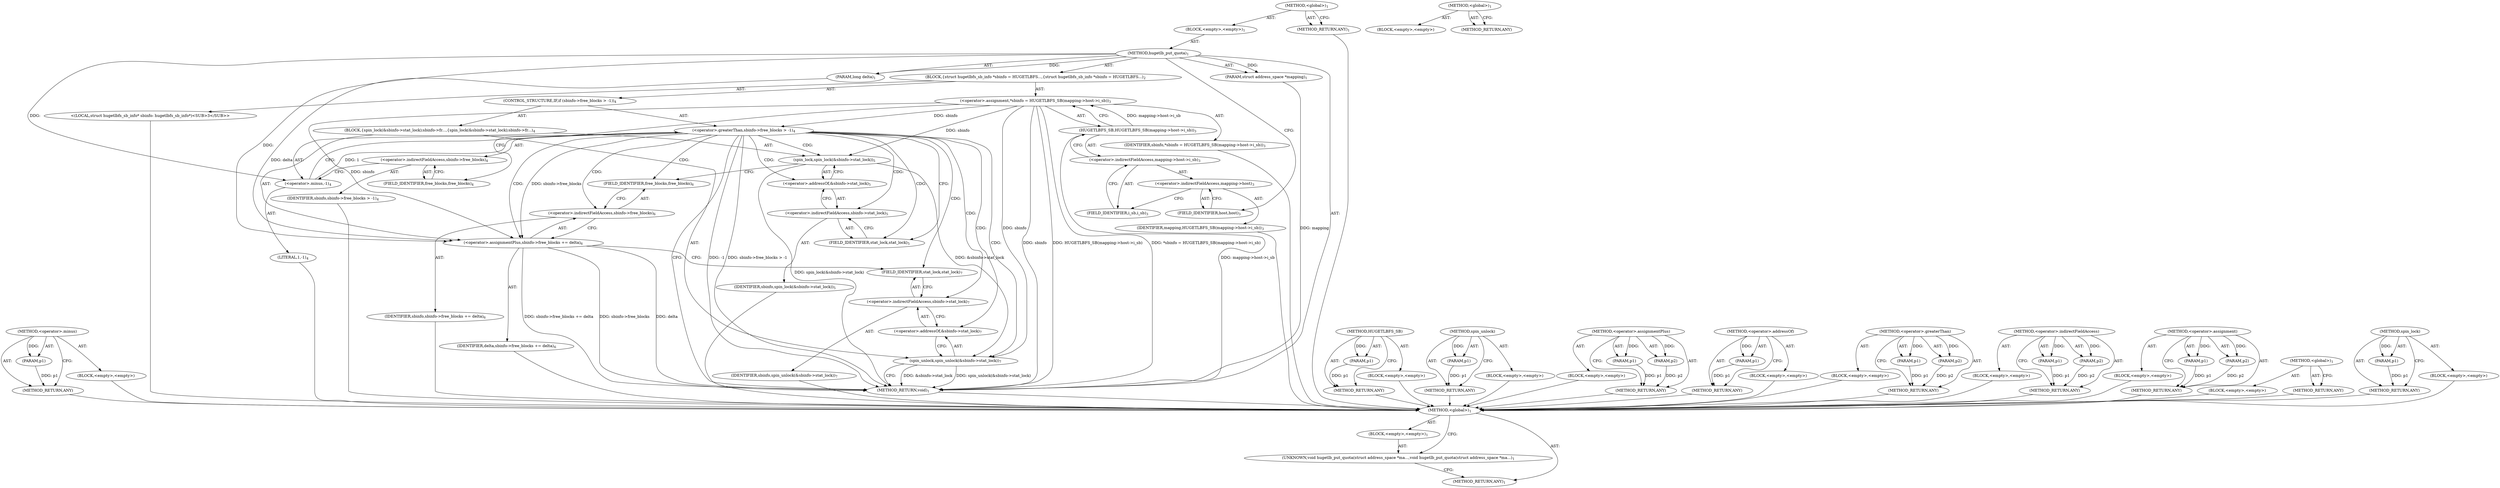 digraph "&lt;global&gt;" {
vulnerable_86 [label=<(METHOD,&lt;operator&gt;.minus)>];
vulnerable_87 [label=<(PARAM,p1)>];
vulnerable_88 [label=<(BLOCK,&lt;empty&gt;,&lt;empty&gt;)>];
vulnerable_89 [label=<(METHOD_RETURN,ANY)>];
vulnerable_6 [label=<(METHOD,&lt;global&gt;)<SUB>1</SUB>>];
vulnerable_7 [label=<(BLOCK,&lt;empty&gt;,&lt;empty&gt;)<SUB>1</SUB>>];
vulnerable_8 [label=<(METHOD,hugetlb_put_quota)<SUB>1</SUB>>];
vulnerable_9 [label=<(PARAM,struct address_space *mapping)<SUB>1</SUB>>];
vulnerable_10 [label=<(PARAM,long delta)<SUB>1</SUB>>];
vulnerable_11 [label=<(BLOCK,{
	struct hugetlbfs_sb_info *sbinfo = HUGETLBFS...,{
	struct hugetlbfs_sb_info *sbinfo = HUGETLBFS...)<SUB>2</SUB>>];
vulnerable_12 [label="<(LOCAL,struct hugetlbfs_sb_info* sbinfo: hugetlbfs_sb_info*)<SUB>3</SUB>>"];
vulnerable_13 [label=<(&lt;operator&gt;.assignment,*sbinfo = HUGETLBFS_SB(mapping-&gt;host-&gt;i_sb))<SUB>3</SUB>>];
vulnerable_14 [label=<(IDENTIFIER,sbinfo,*sbinfo = HUGETLBFS_SB(mapping-&gt;host-&gt;i_sb))<SUB>3</SUB>>];
vulnerable_15 [label=<(HUGETLBFS_SB,HUGETLBFS_SB(mapping-&gt;host-&gt;i_sb))<SUB>3</SUB>>];
vulnerable_16 [label=<(&lt;operator&gt;.indirectFieldAccess,mapping-&gt;host-&gt;i_sb)<SUB>3</SUB>>];
vulnerable_17 [label=<(&lt;operator&gt;.indirectFieldAccess,mapping-&gt;host)<SUB>3</SUB>>];
vulnerable_18 [label=<(IDENTIFIER,mapping,HUGETLBFS_SB(mapping-&gt;host-&gt;i_sb))<SUB>3</SUB>>];
vulnerable_19 [label=<(FIELD_IDENTIFIER,host,host)<SUB>3</SUB>>];
vulnerable_20 [label=<(FIELD_IDENTIFIER,i_sb,i_sb)<SUB>3</SUB>>];
vulnerable_21 [label=<(CONTROL_STRUCTURE,IF,if (sbinfo-&gt;free_blocks &gt; -1))<SUB>4</SUB>>];
vulnerable_22 [label=<(&lt;operator&gt;.greaterThan,sbinfo-&gt;free_blocks &gt; -1)<SUB>4</SUB>>];
vulnerable_23 [label=<(&lt;operator&gt;.indirectFieldAccess,sbinfo-&gt;free_blocks)<SUB>4</SUB>>];
vulnerable_24 [label=<(IDENTIFIER,sbinfo,sbinfo-&gt;free_blocks &gt; -1)<SUB>4</SUB>>];
vulnerable_25 [label=<(FIELD_IDENTIFIER,free_blocks,free_blocks)<SUB>4</SUB>>];
vulnerable_26 [label=<(&lt;operator&gt;.minus,-1)<SUB>4</SUB>>];
vulnerable_27 [label=<(LITERAL,1,-1)<SUB>4</SUB>>];
vulnerable_28 [label=<(BLOCK,{
		spin_lock(&amp;sbinfo-&gt;stat_lock);
		sbinfo-&gt;fr...,{
		spin_lock(&amp;sbinfo-&gt;stat_lock);
		sbinfo-&gt;fr...)<SUB>4</SUB>>];
vulnerable_29 [label=<(spin_lock,spin_lock(&amp;sbinfo-&gt;stat_lock))<SUB>5</SUB>>];
vulnerable_30 [label=<(&lt;operator&gt;.addressOf,&amp;sbinfo-&gt;stat_lock)<SUB>5</SUB>>];
vulnerable_31 [label=<(&lt;operator&gt;.indirectFieldAccess,sbinfo-&gt;stat_lock)<SUB>5</SUB>>];
vulnerable_32 [label=<(IDENTIFIER,sbinfo,spin_lock(&amp;sbinfo-&gt;stat_lock))<SUB>5</SUB>>];
vulnerable_33 [label=<(FIELD_IDENTIFIER,stat_lock,stat_lock)<SUB>5</SUB>>];
vulnerable_34 [label=<(&lt;operator&gt;.assignmentPlus,sbinfo-&gt;free_blocks += delta)<SUB>6</SUB>>];
vulnerable_35 [label=<(&lt;operator&gt;.indirectFieldAccess,sbinfo-&gt;free_blocks)<SUB>6</SUB>>];
vulnerable_36 [label=<(IDENTIFIER,sbinfo,sbinfo-&gt;free_blocks += delta)<SUB>6</SUB>>];
vulnerable_37 [label=<(FIELD_IDENTIFIER,free_blocks,free_blocks)<SUB>6</SUB>>];
vulnerable_38 [label=<(IDENTIFIER,delta,sbinfo-&gt;free_blocks += delta)<SUB>6</SUB>>];
vulnerable_39 [label=<(spin_unlock,spin_unlock(&amp;sbinfo-&gt;stat_lock))<SUB>7</SUB>>];
vulnerable_40 [label=<(&lt;operator&gt;.addressOf,&amp;sbinfo-&gt;stat_lock)<SUB>7</SUB>>];
vulnerable_41 [label=<(&lt;operator&gt;.indirectFieldAccess,sbinfo-&gt;stat_lock)<SUB>7</SUB>>];
vulnerable_42 [label=<(IDENTIFIER,sbinfo,spin_unlock(&amp;sbinfo-&gt;stat_lock))<SUB>7</SUB>>];
vulnerable_43 [label=<(FIELD_IDENTIFIER,stat_lock,stat_lock)<SUB>7</SUB>>];
vulnerable_44 [label=<(METHOD_RETURN,void)<SUB>1</SUB>>];
vulnerable_46 [label=<(METHOD_RETURN,ANY)<SUB>1</SUB>>];
vulnerable_72 [label=<(METHOD,HUGETLBFS_SB)>];
vulnerable_73 [label=<(PARAM,p1)>];
vulnerable_74 [label=<(BLOCK,&lt;empty&gt;,&lt;empty&gt;)>];
vulnerable_75 [label=<(METHOD_RETURN,ANY)>];
vulnerable_103 [label=<(METHOD,spin_unlock)>];
vulnerable_104 [label=<(PARAM,p1)>];
vulnerable_105 [label=<(BLOCK,&lt;empty&gt;,&lt;empty&gt;)>];
vulnerable_106 [label=<(METHOD_RETURN,ANY)>];
vulnerable_98 [label=<(METHOD,&lt;operator&gt;.assignmentPlus)>];
vulnerable_99 [label=<(PARAM,p1)>];
vulnerable_100 [label=<(PARAM,p2)>];
vulnerable_101 [label=<(BLOCK,&lt;empty&gt;,&lt;empty&gt;)>];
vulnerable_102 [label=<(METHOD_RETURN,ANY)>];
vulnerable_94 [label=<(METHOD,&lt;operator&gt;.addressOf)>];
vulnerable_95 [label=<(PARAM,p1)>];
vulnerable_96 [label=<(BLOCK,&lt;empty&gt;,&lt;empty&gt;)>];
vulnerable_97 [label=<(METHOD_RETURN,ANY)>];
vulnerable_81 [label=<(METHOD,&lt;operator&gt;.greaterThan)>];
vulnerable_82 [label=<(PARAM,p1)>];
vulnerable_83 [label=<(PARAM,p2)>];
vulnerable_84 [label=<(BLOCK,&lt;empty&gt;,&lt;empty&gt;)>];
vulnerable_85 [label=<(METHOD_RETURN,ANY)>];
vulnerable_76 [label=<(METHOD,&lt;operator&gt;.indirectFieldAccess)>];
vulnerable_77 [label=<(PARAM,p1)>];
vulnerable_78 [label=<(PARAM,p2)>];
vulnerable_79 [label=<(BLOCK,&lt;empty&gt;,&lt;empty&gt;)>];
vulnerable_80 [label=<(METHOD_RETURN,ANY)>];
vulnerable_67 [label=<(METHOD,&lt;operator&gt;.assignment)>];
vulnerable_68 [label=<(PARAM,p1)>];
vulnerable_69 [label=<(PARAM,p2)>];
vulnerable_70 [label=<(BLOCK,&lt;empty&gt;,&lt;empty&gt;)>];
vulnerable_71 [label=<(METHOD_RETURN,ANY)>];
vulnerable_61 [label=<(METHOD,&lt;global&gt;)<SUB>1</SUB>>];
vulnerable_62 [label=<(BLOCK,&lt;empty&gt;,&lt;empty&gt;)>];
vulnerable_63 [label=<(METHOD_RETURN,ANY)>];
vulnerable_90 [label=<(METHOD,spin_lock)>];
vulnerable_91 [label=<(PARAM,p1)>];
vulnerable_92 [label=<(BLOCK,&lt;empty&gt;,&lt;empty&gt;)>];
vulnerable_93 [label=<(METHOD_RETURN,ANY)>];
fixed_6 [label=<(METHOD,&lt;global&gt;)<SUB>1</SUB>>];
fixed_7 [label=<(BLOCK,&lt;empty&gt;,&lt;empty&gt;)<SUB>1</SUB>>];
fixed_8 [label=<(UNKNOWN,void hugetlb_put_quota(struct address_space *ma...,void hugetlb_put_quota(struct address_space *ma...)<SUB>1</SUB>>];
fixed_9 [label=<(METHOD_RETURN,ANY)<SUB>1</SUB>>];
fixed_14 [label=<(METHOD,&lt;global&gt;)<SUB>1</SUB>>];
fixed_15 [label=<(BLOCK,&lt;empty&gt;,&lt;empty&gt;)>];
fixed_16 [label=<(METHOD_RETURN,ANY)>];
vulnerable_86 -> vulnerable_87  [key=0, label="AST: "];
vulnerable_86 -> vulnerable_87  [key=1, label="DDG: "];
vulnerable_86 -> vulnerable_88  [key=0, label="AST: "];
vulnerable_86 -> vulnerable_89  [key=0, label="AST: "];
vulnerable_86 -> vulnerable_89  [key=1, label="CFG: "];
vulnerable_87 -> vulnerable_89  [key=0, label="DDG: p1"];
vulnerable_88 -> fixed_6  [key=0];
vulnerable_89 -> fixed_6  [key=0];
vulnerable_6 -> vulnerable_7  [key=0, label="AST: "];
vulnerable_6 -> vulnerable_46  [key=0, label="AST: "];
vulnerable_6 -> vulnerable_46  [key=1, label="CFG: "];
vulnerable_7 -> vulnerable_8  [key=0, label="AST: "];
vulnerable_8 -> vulnerable_9  [key=0, label="AST: "];
vulnerable_8 -> vulnerable_9  [key=1, label="DDG: "];
vulnerable_8 -> vulnerable_10  [key=0, label="AST: "];
vulnerable_8 -> vulnerable_10  [key=1, label="DDG: "];
vulnerable_8 -> vulnerable_11  [key=0, label="AST: "];
vulnerable_8 -> vulnerable_44  [key=0, label="AST: "];
vulnerable_8 -> vulnerable_19  [key=0, label="CFG: "];
vulnerable_8 -> vulnerable_34  [key=0, label="DDG: "];
vulnerable_8 -> vulnerable_26  [key=0, label="DDG: "];
vulnerable_9 -> vulnerable_44  [key=0, label="DDG: mapping"];
vulnerable_10 -> vulnerable_34  [key=0, label="DDG: delta"];
vulnerable_11 -> vulnerable_12  [key=0, label="AST: "];
vulnerable_11 -> vulnerable_13  [key=0, label="AST: "];
vulnerable_11 -> vulnerable_21  [key=0, label="AST: "];
vulnerable_12 -> fixed_6  [key=0];
vulnerable_13 -> vulnerable_14  [key=0, label="AST: "];
vulnerable_13 -> vulnerable_15  [key=0, label="AST: "];
vulnerable_13 -> vulnerable_25  [key=0, label="CFG: "];
vulnerable_13 -> vulnerable_44  [key=0, label="DDG: sbinfo"];
vulnerable_13 -> vulnerable_44  [key=1, label="DDG: HUGETLBFS_SB(mapping-&gt;host-&gt;i_sb)"];
vulnerable_13 -> vulnerable_44  [key=2, label="DDG: *sbinfo = HUGETLBFS_SB(mapping-&gt;host-&gt;i_sb)"];
vulnerable_13 -> vulnerable_22  [key=0, label="DDG: sbinfo"];
vulnerable_13 -> vulnerable_29  [key=0, label="DDG: sbinfo"];
vulnerable_13 -> vulnerable_34  [key=0, label="DDG: sbinfo"];
vulnerable_13 -> vulnerable_39  [key=0, label="DDG: sbinfo"];
vulnerable_14 -> fixed_6  [key=0];
vulnerable_15 -> vulnerable_16  [key=0, label="AST: "];
vulnerable_15 -> vulnerable_13  [key=0, label="CFG: "];
vulnerable_15 -> vulnerable_13  [key=1, label="DDG: mapping-&gt;host-&gt;i_sb"];
vulnerable_15 -> vulnerable_44  [key=0, label="DDG: mapping-&gt;host-&gt;i_sb"];
vulnerable_16 -> vulnerable_17  [key=0, label="AST: "];
vulnerable_16 -> vulnerable_20  [key=0, label="AST: "];
vulnerable_16 -> vulnerable_15  [key=0, label="CFG: "];
vulnerable_17 -> vulnerable_18  [key=0, label="AST: "];
vulnerable_17 -> vulnerable_19  [key=0, label="AST: "];
vulnerable_17 -> vulnerable_20  [key=0, label="CFG: "];
vulnerable_18 -> fixed_6  [key=0];
vulnerable_19 -> vulnerable_17  [key=0, label="CFG: "];
vulnerable_20 -> vulnerable_16  [key=0, label="CFG: "];
vulnerable_21 -> vulnerable_22  [key=0, label="AST: "];
vulnerable_21 -> vulnerable_28  [key=0, label="AST: "];
vulnerable_22 -> vulnerable_23  [key=0, label="AST: "];
vulnerable_22 -> vulnerable_26  [key=0, label="AST: "];
vulnerable_22 -> vulnerable_44  [key=0, label="CFG: "];
vulnerable_22 -> vulnerable_44  [key=1, label="DDG: -1"];
vulnerable_22 -> vulnerable_44  [key=2, label="DDG: sbinfo-&gt;free_blocks &gt; -1"];
vulnerable_22 -> vulnerable_33  [key=0, label="CFG: "];
vulnerable_22 -> vulnerable_33  [key=1, label="CDG: "];
vulnerable_22 -> vulnerable_34  [key=0, label="DDG: sbinfo-&gt;free_blocks"];
vulnerable_22 -> vulnerable_34  [key=1, label="CDG: "];
vulnerable_22 -> vulnerable_40  [key=0, label="CDG: "];
vulnerable_22 -> vulnerable_30  [key=0, label="CDG: "];
vulnerable_22 -> vulnerable_29  [key=0, label="CDG: "];
vulnerable_22 -> vulnerable_35  [key=0, label="CDG: "];
vulnerable_22 -> vulnerable_37  [key=0, label="CDG: "];
vulnerable_22 -> vulnerable_41  [key=0, label="CDG: "];
vulnerable_22 -> vulnerable_39  [key=0, label="CDG: "];
vulnerable_22 -> vulnerable_31  [key=0, label="CDG: "];
vulnerable_22 -> vulnerable_43  [key=0, label="CDG: "];
vulnerable_23 -> vulnerable_24  [key=0, label="AST: "];
vulnerable_23 -> vulnerable_25  [key=0, label="AST: "];
vulnerable_23 -> vulnerable_26  [key=0, label="CFG: "];
vulnerable_24 -> fixed_6  [key=0];
vulnerable_25 -> vulnerable_23  [key=0, label="CFG: "];
vulnerable_26 -> vulnerable_27  [key=0, label="AST: "];
vulnerable_26 -> vulnerable_22  [key=0, label="CFG: "];
vulnerable_26 -> vulnerable_22  [key=1, label="DDG: 1"];
vulnerable_27 -> fixed_6  [key=0];
vulnerable_28 -> vulnerable_29  [key=0, label="AST: "];
vulnerable_28 -> vulnerable_34  [key=0, label="AST: "];
vulnerable_28 -> vulnerable_39  [key=0, label="AST: "];
vulnerable_29 -> vulnerable_30  [key=0, label="AST: "];
vulnerable_29 -> vulnerable_37  [key=0, label="CFG: "];
vulnerable_29 -> vulnerable_44  [key=0, label="DDG: spin_lock(&amp;sbinfo-&gt;stat_lock)"];
vulnerable_29 -> vulnerable_39  [key=0, label="DDG: &amp;sbinfo-&gt;stat_lock"];
vulnerable_30 -> vulnerable_31  [key=0, label="AST: "];
vulnerable_30 -> vulnerable_29  [key=0, label="CFG: "];
vulnerable_31 -> vulnerable_32  [key=0, label="AST: "];
vulnerable_31 -> vulnerable_33  [key=0, label="AST: "];
vulnerable_31 -> vulnerable_30  [key=0, label="CFG: "];
vulnerable_32 -> fixed_6  [key=0];
vulnerable_33 -> vulnerable_31  [key=0, label="CFG: "];
vulnerable_34 -> vulnerable_35  [key=0, label="AST: "];
vulnerable_34 -> vulnerable_38  [key=0, label="AST: "];
vulnerable_34 -> vulnerable_43  [key=0, label="CFG: "];
vulnerable_34 -> vulnerable_44  [key=0, label="DDG: sbinfo-&gt;free_blocks"];
vulnerable_34 -> vulnerable_44  [key=1, label="DDG: delta"];
vulnerable_34 -> vulnerable_44  [key=2, label="DDG: sbinfo-&gt;free_blocks += delta"];
vulnerable_35 -> vulnerable_36  [key=0, label="AST: "];
vulnerable_35 -> vulnerable_37  [key=0, label="AST: "];
vulnerable_35 -> vulnerable_34  [key=0, label="CFG: "];
vulnerable_36 -> fixed_6  [key=0];
vulnerable_37 -> vulnerable_35  [key=0, label="CFG: "];
vulnerable_38 -> fixed_6  [key=0];
vulnerable_39 -> vulnerable_40  [key=0, label="AST: "];
vulnerable_39 -> vulnerable_44  [key=0, label="CFG: "];
vulnerable_39 -> vulnerable_44  [key=1, label="DDG: &amp;sbinfo-&gt;stat_lock"];
vulnerable_39 -> vulnerable_44  [key=2, label="DDG: spin_unlock(&amp;sbinfo-&gt;stat_lock)"];
vulnerable_40 -> vulnerable_41  [key=0, label="AST: "];
vulnerable_40 -> vulnerable_39  [key=0, label="CFG: "];
vulnerable_41 -> vulnerable_42  [key=0, label="AST: "];
vulnerable_41 -> vulnerable_43  [key=0, label="AST: "];
vulnerable_41 -> vulnerable_40  [key=0, label="CFG: "];
vulnerable_42 -> fixed_6  [key=0];
vulnerable_43 -> vulnerable_41  [key=0, label="CFG: "];
vulnerable_44 -> fixed_6  [key=0];
vulnerable_46 -> fixed_6  [key=0];
vulnerable_72 -> vulnerable_73  [key=0, label="AST: "];
vulnerable_72 -> vulnerable_73  [key=1, label="DDG: "];
vulnerable_72 -> vulnerable_74  [key=0, label="AST: "];
vulnerable_72 -> vulnerable_75  [key=0, label="AST: "];
vulnerable_72 -> vulnerable_75  [key=1, label="CFG: "];
vulnerable_73 -> vulnerable_75  [key=0, label="DDG: p1"];
vulnerable_74 -> fixed_6  [key=0];
vulnerable_75 -> fixed_6  [key=0];
vulnerable_103 -> vulnerable_104  [key=0, label="AST: "];
vulnerable_103 -> vulnerable_104  [key=1, label="DDG: "];
vulnerable_103 -> vulnerable_105  [key=0, label="AST: "];
vulnerable_103 -> vulnerable_106  [key=0, label="AST: "];
vulnerable_103 -> vulnerable_106  [key=1, label="CFG: "];
vulnerable_104 -> vulnerable_106  [key=0, label="DDG: p1"];
vulnerable_105 -> fixed_6  [key=0];
vulnerable_106 -> fixed_6  [key=0];
vulnerable_98 -> vulnerable_99  [key=0, label="AST: "];
vulnerable_98 -> vulnerable_99  [key=1, label="DDG: "];
vulnerable_98 -> vulnerable_101  [key=0, label="AST: "];
vulnerable_98 -> vulnerable_100  [key=0, label="AST: "];
vulnerable_98 -> vulnerable_100  [key=1, label="DDG: "];
vulnerable_98 -> vulnerable_102  [key=0, label="AST: "];
vulnerable_98 -> vulnerable_102  [key=1, label="CFG: "];
vulnerable_99 -> vulnerable_102  [key=0, label="DDG: p1"];
vulnerable_100 -> vulnerable_102  [key=0, label="DDG: p2"];
vulnerable_101 -> fixed_6  [key=0];
vulnerable_102 -> fixed_6  [key=0];
vulnerable_94 -> vulnerable_95  [key=0, label="AST: "];
vulnerable_94 -> vulnerable_95  [key=1, label="DDG: "];
vulnerable_94 -> vulnerable_96  [key=0, label="AST: "];
vulnerable_94 -> vulnerable_97  [key=0, label="AST: "];
vulnerable_94 -> vulnerable_97  [key=1, label="CFG: "];
vulnerable_95 -> vulnerable_97  [key=0, label="DDG: p1"];
vulnerable_96 -> fixed_6  [key=0];
vulnerable_97 -> fixed_6  [key=0];
vulnerable_81 -> vulnerable_82  [key=0, label="AST: "];
vulnerable_81 -> vulnerable_82  [key=1, label="DDG: "];
vulnerable_81 -> vulnerable_84  [key=0, label="AST: "];
vulnerable_81 -> vulnerable_83  [key=0, label="AST: "];
vulnerable_81 -> vulnerable_83  [key=1, label="DDG: "];
vulnerable_81 -> vulnerable_85  [key=0, label="AST: "];
vulnerable_81 -> vulnerable_85  [key=1, label="CFG: "];
vulnerable_82 -> vulnerable_85  [key=0, label="DDG: p1"];
vulnerable_83 -> vulnerable_85  [key=0, label="DDG: p2"];
vulnerable_84 -> fixed_6  [key=0];
vulnerable_85 -> fixed_6  [key=0];
vulnerable_76 -> vulnerable_77  [key=0, label="AST: "];
vulnerable_76 -> vulnerable_77  [key=1, label="DDG: "];
vulnerable_76 -> vulnerable_79  [key=0, label="AST: "];
vulnerable_76 -> vulnerable_78  [key=0, label="AST: "];
vulnerable_76 -> vulnerable_78  [key=1, label="DDG: "];
vulnerable_76 -> vulnerable_80  [key=0, label="AST: "];
vulnerable_76 -> vulnerable_80  [key=1, label="CFG: "];
vulnerable_77 -> vulnerable_80  [key=0, label="DDG: p1"];
vulnerable_78 -> vulnerable_80  [key=0, label="DDG: p2"];
vulnerable_79 -> fixed_6  [key=0];
vulnerable_80 -> fixed_6  [key=0];
vulnerable_67 -> vulnerable_68  [key=0, label="AST: "];
vulnerable_67 -> vulnerable_68  [key=1, label="DDG: "];
vulnerable_67 -> vulnerable_70  [key=0, label="AST: "];
vulnerable_67 -> vulnerable_69  [key=0, label="AST: "];
vulnerable_67 -> vulnerable_69  [key=1, label="DDG: "];
vulnerable_67 -> vulnerable_71  [key=0, label="AST: "];
vulnerable_67 -> vulnerable_71  [key=1, label="CFG: "];
vulnerable_68 -> vulnerable_71  [key=0, label="DDG: p1"];
vulnerable_69 -> vulnerable_71  [key=0, label="DDG: p2"];
vulnerable_70 -> fixed_6  [key=0];
vulnerable_71 -> fixed_6  [key=0];
vulnerable_61 -> vulnerable_62  [key=0, label="AST: "];
vulnerable_61 -> vulnerable_63  [key=0, label="AST: "];
vulnerable_61 -> vulnerable_63  [key=1, label="CFG: "];
vulnerable_62 -> fixed_6  [key=0];
vulnerable_63 -> fixed_6  [key=0];
vulnerable_90 -> vulnerable_91  [key=0, label="AST: "];
vulnerable_90 -> vulnerable_91  [key=1, label="DDG: "];
vulnerable_90 -> vulnerable_92  [key=0, label="AST: "];
vulnerable_90 -> vulnerable_93  [key=0, label="AST: "];
vulnerable_90 -> vulnerable_93  [key=1, label="CFG: "];
vulnerable_91 -> vulnerable_93  [key=0, label="DDG: p1"];
vulnerable_92 -> fixed_6  [key=0];
vulnerable_93 -> fixed_6  [key=0];
fixed_6 -> fixed_7  [key=0, label="AST: "];
fixed_6 -> fixed_9  [key=0, label="AST: "];
fixed_6 -> fixed_8  [key=0, label="CFG: "];
fixed_7 -> fixed_8  [key=0, label="AST: "];
fixed_8 -> fixed_9  [key=0, label="CFG: "];
fixed_14 -> fixed_15  [key=0, label="AST: "];
fixed_14 -> fixed_16  [key=0, label="AST: "];
fixed_14 -> fixed_16  [key=1, label="CFG: "];
}

